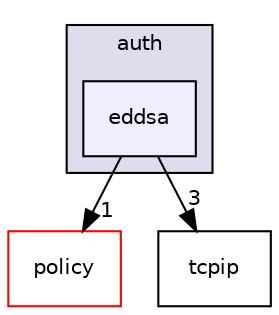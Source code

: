 digraph "auth/eddsa" {
  compound=true
  node [ fontsize="10", fontname="Helvetica"];
  edge [ labelfontsize="10", labelfontname="Helvetica"];
  subgraph clusterdir_00ae9869f82e985780277dc684d7236c {
    graph [ bgcolor="#ddddee", pencolor="black", label="auth" fontname="Helvetica", fontsize="10", URL="dir_00ae9869f82e985780277dc684d7236c.html"]
  dir_41d095b2afd88fda019ea4d1b9fd4845 [shape=box, label="eddsa", style="filled", fillcolor="#eeeeff", pencolor="black", URL="dir_41d095b2afd88fda019ea4d1b9fd4845.html"];
  }
  dir_eb07bcf3f6bbebad6f759869cfa1383b [shape=box label="policy" fillcolor="white" style="filled" color="red" URL="dir_eb07bcf3f6bbebad6f759869cfa1383b.html"];
  dir_aa6b617174339cd7b605f9fc0c8b2e9d [shape=box label="tcpip" URL="dir_aa6b617174339cd7b605f9fc0c8b2e9d.html"];
  dir_41d095b2afd88fda019ea4d1b9fd4845->dir_eb07bcf3f6bbebad6f759869cfa1383b [headlabel="1", labeldistance=1.5 headhref="dir_000001_000004.html"];
  dir_41d095b2afd88fda019ea4d1b9fd4845->dir_aa6b617174339cd7b605f9fc0c8b2e9d [headlabel="3", labeldistance=1.5 headhref="dir_000001_000002.html"];
}
